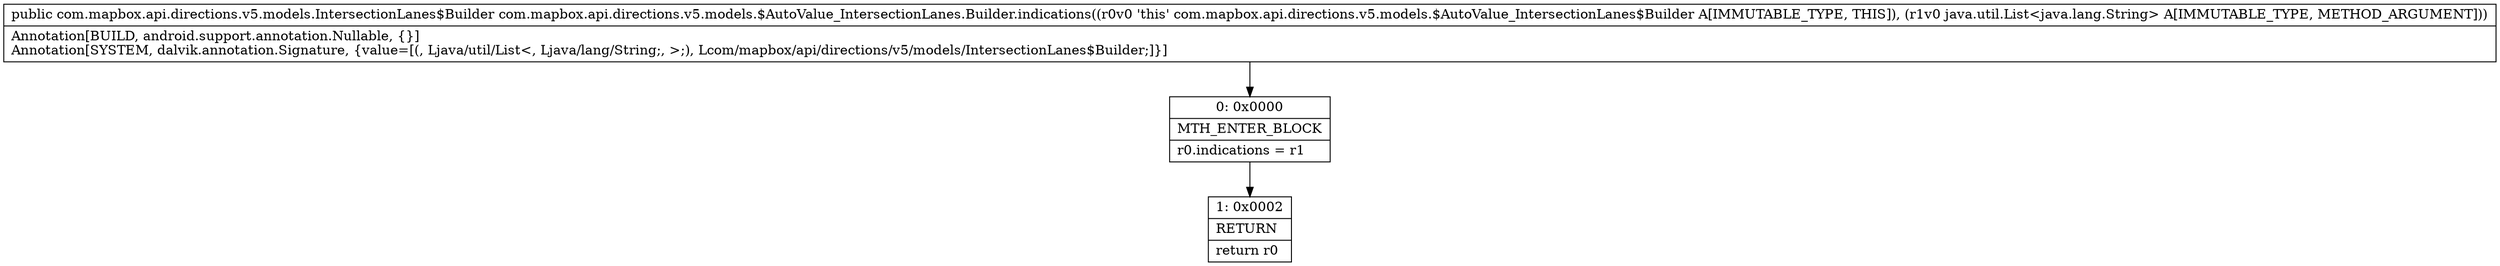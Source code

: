 digraph "CFG forcom.mapbox.api.directions.v5.models.$AutoValue_IntersectionLanes.Builder.indications(Ljava\/util\/List;)Lcom\/mapbox\/api\/directions\/v5\/models\/IntersectionLanes$Builder;" {
Node_0 [shape=record,label="{0\:\ 0x0000|MTH_ENTER_BLOCK\l|r0.indications = r1\l}"];
Node_1 [shape=record,label="{1\:\ 0x0002|RETURN\l|return r0\l}"];
MethodNode[shape=record,label="{public com.mapbox.api.directions.v5.models.IntersectionLanes$Builder com.mapbox.api.directions.v5.models.$AutoValue_IntersectionLanes.Builder.indications((r0v0 'this' com.mapbox.api.directions.v5.models.$AutoValue_IntersectionLanes$Builder A[IMMUTABLE_TYPE, THIS]), (r1v0 java.util.List\<java.lang.String\> A[IMMUTABLE_TYPE, METHOD_ARGUMENT]))  | Annotation[BUILD, android.support.annotation.Nullable, \{\}]\lAnnotation[SYSTEM, dalvik.annotation.Signature, \{value=[(, Ljava\/util\/List\<, Ljava\/lang\/String;, \>;), Lcom\/mapbox\/api\/directions\/v5\/models\/IntersectionLanes$Builder;]\}]\l}"];
MethodNode -> Node_0;
Node_0 -> Node_1;
}

